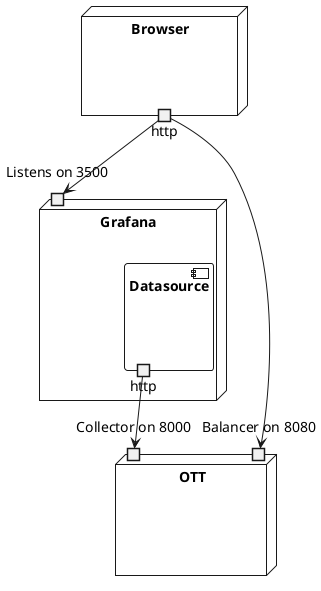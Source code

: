 @startuml
node Browser {
  portout http
}

node Grafana {
  portin "Listens on 3500" as grafanalisten

  component Datasource {
    portout "http" as datasourcehttp
  }
}

node OTT {
  portin "Collector on 8000" as COLLECTOR_PORT
  portin "Balancer on 8080" as BALANCER_PORT
}

http --> grafanalisten
datasourcehttp --> COLLECTOR_PORT
http --> BALANCER_PORT
@enduml
